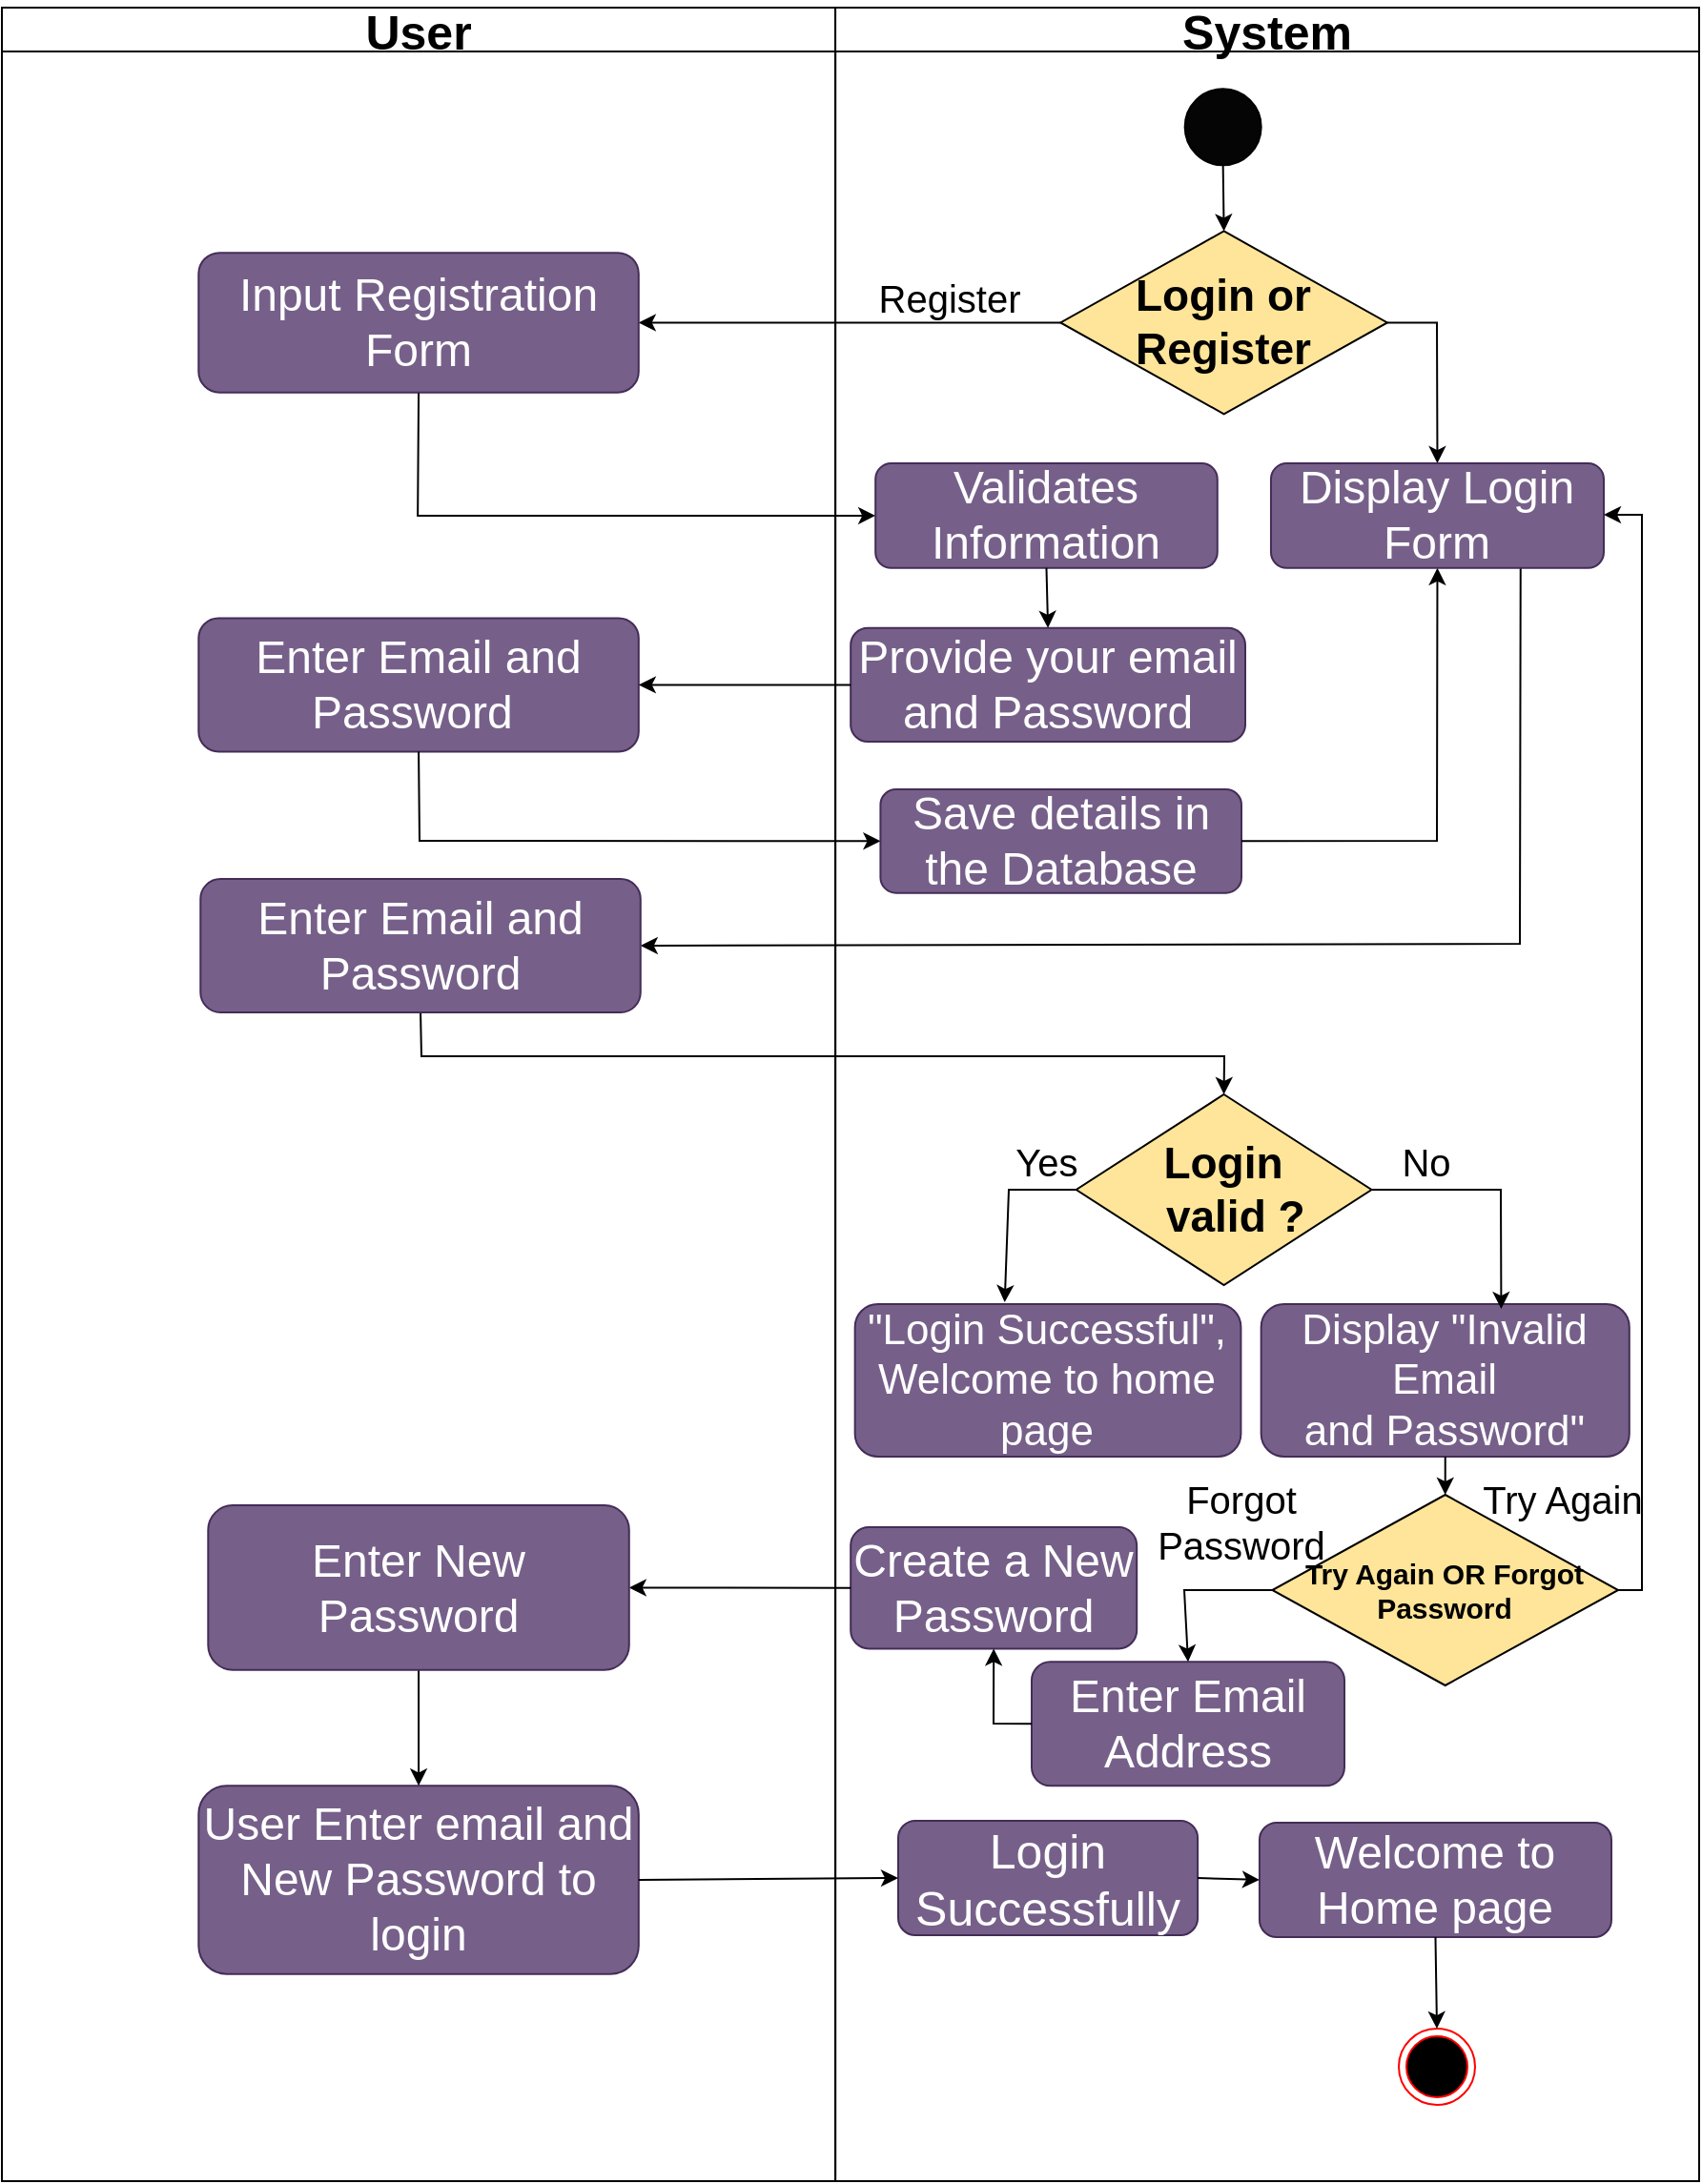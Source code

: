 <mxfile version="22.0.2" type="device">
  <diagram name="Page-1" id="6QnPKunHWWTYDzPAlQC8">
    <mxGraphModel dx="1313" dy="776" grid="1" gridSize="10" guides="1" tooltips="1" connect="1" arrows="1" fold="1" page="1" pageScale="1" pageWidth="1100" pageHeight="850" math="0" shadow="0">
      <root>
        <mxCell id="0" />
        <mxCell id="1" parent="0" />
        <mxCell id="0F25xtsy0Oq9jyW9tQAI-15" value="" style="group;fontSize=25;" parent="1" vertex="1" connectable="0">
          <mxGeometry x="170" y="53" width="890" height="1140" as="geometry" />
        </mxCell>
        <mxCell id="0F25xtsy0Oq9jyW9tQAI-1" value="" style="rounded=0;whiteSpace=wrap;html=1;" parent="0F25xtsy0Oq9jyW9tQAI-15" vertex="1">
          <mxGeometry width="890" height="1140" as="geometry" />
        </mxCell>
        <mxCell id="0F25xtsy0Oq9jyW9tQAI-13" value="&lt;font style=&quot;font-size: 25px;&quot;&gt;User&lt;/font&gt;" style="swimlane;whiteSpace=wrap;html=1;startSize=23;fontSize=25;" parent="0F25xtsy0Oq9jyW9tQAI-15" vertex="1">
          <mxGeometry width="437.05" height="1140" as="geometry" />
        </mxCell>
        <mxCell id="0F25xtsy0Oq9jyW9tQAI-32" value="Enter Email and Password&amp;nbsp;" style="rounded=1;whiteSpace=wrap;html=1;fontSize=24;fillColor=#76608a;fontColor=#ffffff;strokeColor=#432D57;" parent="0F25xtsy0Oq9jyW9tQAI-13" vertex="1">
          <mxGeometry x="103.16" y="320.19" width="230.74" height="70" as="geometry" />
        </mxCell>
        <mxCell id="0F25xtsy0Oq9jyW9tQAI-14" value="&lt;font style=&quot;font-size: 25px;&quot;&gt;System&lt;/font&gt;" style="swimlane;whiteSpace=wrap;html=1;fontSize=25;" parent="0F25xtsy0Oq9jyW9tQAI-15" vertex="1">
          <mxGeometry x="437.05" width="452.95" height="1140" as="geometry" />
        </mxCell>
        <mxCell id="0F25xtsy0Oq9jyW9tQAI-16" value="" style="ellipse;whiteSpace=wrap;html=1;aspect=fixed;fillColor=#050505;fontSize=18;" parent="0F25xtsy0Oq9jyW9tQAI-14" vertex="1">
          <mxGeometry x="183.279" y="42.632" width="40" height="40" as="geometry" />
        </mxCell>
        <mxCell id="0F25xtsy0Oq9jyW9tQAI-67" value="No" style="text;html=1;strokeColor=none;fillColor=none;align=center;verticalAlign=middle;whiteSpace=wrap;rounded=0;fontSize=20;" parent="0F25xtsy0Oq9jyW9tQAI-14" vertex="1">
          <mxGeometry x="280.3" y="590" width="60" height="30" as="geometry" />
        </mxCell>
        <mxCell id="0F25xtsy0Oq9jyW9tQAI-149" value="&lt;span style=&quot;font-size: 25px;&quot;&gt;Login Successfully&lt;/span&gt;" style="rounded=1;whiteSpace=wrap;html=1;fillColor=#76608a;fontColor=#ffffff;strokeColor=#432D57;fontSize=25;" parent="0F25xtsy0Oq9jyW9tQAI-14" vertex="1">
          <mxGeometry x="32.95" y="951" width="157.05" height="60" as="geometry" />
        </mxCell>
        <mxCell id="0F25xtsy0Oq9jyW9tQAI-151" value="" style="ellipse;html=1;shape=endState;fillColor=#000000;strokeColor=#ff0000;" parent="0F25xtsy0Oq9jyW9tQAI-14" vertex="1">
          <mxGeometry x="295.45" y="1060" width="40" height="40" as="geometry" />
        </mxCell>
        <mxCell id="0F25xtsy0Oq9jyW9tQAI-63" value="&lt;span style=&quot;font-size: 22px;&quot;&gt;Display &quot;Invalid Email &lt;br style=&quot;font-size: 22px;&quot;&gt;and Password&quot;&lt;/span&gt;" style="rounded=1;whiteSpace=wrap;html=1;fontSize=22;fillColor=#76608a;fontColor=#ffffff;strokeColor=#432D57;" parent="0F25xtsy0Oq9jyW9tQAI-14" vertex="1">
          <mxGeometry x="223.28" y="680" width="193.07" height="80" as="geometry" />
        </mxCell>
        <mxCell id="0F25xtsy0Oq9jyW9tQAI-62" value="&lt;span style=&quot;font-size: 22px;&quot;&gt;&quot;Login Successful&quot;, Welcome to home page&lt;/span&gt;" style="rounded=1;whiteSpace=wrap;html=1;fontSize=22;fillColor=#76608a;fontColor=#ffffff;strokeColor=#432D57;" parent="0F25xtsy0Oq9jyW9tQAI-14" vertex="1">
          <mxGeometry x="10.28" y="680" width="202.38" height="80" as="geometry" />
        </mxCell>
        <mxCell id="0F25xtsy0Oq9jyW9tQAI-159" value="Forgot Password" style="text;html=1;strokeColor=none;fillColor=none;align=center;verticalAlign=middle;whiteSpace=wrap;rounded=0;fontSize=20;" parent="0F25xtsy0Oq9jyW9tQAI-14" vertex="1">
          <mxGeometry x="183.28" y="779" width="60" height="30" as="geometry" />
        </mxCell>
        <mxCell id="0F25xtsy0Oq9jyW9tQAI-22" value="" style="endArrow=classic;html=1;rounded=0;exitX=0;exitY=0.5;exitDx=0;exitDy=0;" parent="0F25xtsy0Oq9jyW9tQAI-15" source="0F25xtsy0Oq9jyW9tQAI-20" target="0F25xtsy0Oq9jyW9tQAI-23" edge="1">
          <mxGeometry width="50" height="50" relative="1" as="geometry">
            <mxPoint x="211.475" y="319.737" as="sourcePoint" />
            <mxPoint x="281.967" y="266.447" as="targetPoint" />
          </mxGeometry>
        </mxCell>
        <mxCell id="0F25xtsy0Oq9jyW9tQAI-20" value="&lt;font style=&quot;font-size: 23px;&quot;&gt;Login or &lt;br style=&quot;font-size: 23px;&quot;&gt;Register&lt;/font&gt;" style="rhombus;whiteSpace=wrap;html=1;fillColor=#FFE599;fontStyle=1;fontSize=23;" parent="0F25xtsy0Oq9jyW9tQAI-15" vertex="1">
          <mxGeometry x="555.12" y="117.237" width="171.365" height="95.921" as="geometry" />
        </mxCell>
        <mxCell id="0F25xtsy0Oq9jyW9tQAI-18" value="" style="endArrow=classic;html=1;rounded=0;exitX=0.5;exitY=1;exitDx=0;exitDy=0;entryX=0.5;entryY=0;entryDx=0;entryDy=0;" parent="0F25xtsy0Oq9jyW9tQAI-15" source="0F25xtsy0Oq9jyW9tQAI-16" target="0F25xtsy0Oq9jyW9tQAI-20" edge="1">
          <mxGeometry width="50" height="50" relative="1" as="geometry">
            <mxPoint x="197.377" y="373.026" as="sourcePoint" />
            <mxPoint x="627.377" y="127.895" as="targetPoint" />
          </mxGeometry>
        </mxCell>
        <mxCell id="0F25xtsy0Oq9jyW9tQAI-27" value="&lt;font style=&quot;font-size: 24px;&quot;&gt;Validates Information&lt;/font&gt;" style="rounded=1;whiteSpace=wrap;html=1;fontSize=24;fillColor=#76608a;fontColor=#ffffff;strokeColor=#432D57;" parent="0F25xtsy0Oq9jyW9tQAI-15" vertex="1">
          <mxGeometry x="458.09" y="239.01" width="179.29" height="54.87" as="geometry" />
        </mxCell>
        <mxCell id="0F25xtsy0Oq9jyW9tQAI-28" value="" style="endArrow=classic;html=1;rounded=0;exitX=1;exitY=0.5;exitDx=0;exitDy=0;entryX=0.5;entryY=0;entryDx=0;entryDy=0;" parent="0F25xtsy0Oq9jyW9tQAI-15" source="0F25xtsy0Oq9jyW9tQAI-20" target="0F25xtsy0Oq9jyW9tQAI-26" edge="1">
          <mxGeometry width="50" height="50" relative="1" as="geometry">
            <mxPoint x="399.286" y="266.447" as="sourcePoint" />
            <mxPoint x="450.476" y="213.158" as="targetPoint" />
            <Array as="points">
              <mxPoint x="752.5" y="165.197" />
            </Array>
          </mxGeometry>
        </mxCell>
        <mxCell id="0F25xtsy0Oq9jyW9tQAI-29" value="" style="endArrow=classic;html=1;rounded=0;exitX=0.5;exitY=1;exitDx=0;exitDy=0;entryX=0;entryY=0.5;entryDx=0;entryDy=0;" parent="0F25xtsy0Oq9jyW9tQAI-15" source="0F25xtsy0Oq9jyW9tQAI-23" target="0F25xtsy0Oq9jyW9tQAI-27" edge="1">
          <mxGeometry width="50" height="50" relative="1" as="geometry">
            <mxPoint x="399.286" y="266.447" as="sourcePoint" />
            <mxPoint x="450.476" y="213.158" as="targetPoint" />
            <Array as="points">
              <mxPoint x="218.071" y="266.447" />
            </Array>
          </mxGeometry>
        </mxCell>
        <mxCell id="0F25xtsy0Oq9jyW9tQAI-30" value="&lt;span style=&quot;font-size: 24px;&quot;&gt;Provide your email and Password&lt;/span&gt;" style="rounded=1;whiteSpace=wrap;html=1;fontSize=24;fillColor=#76608a;fontColor=#ffffff;strokeColor=#432D57;" parent="0F25xtsy0Oq9jyW9tQAI-15" vertex="1">
          <mxGeometry x="445.09" y="325.39" width="206.91" height="59.61" as="geometry" />
        </mxCell>
        <mxCell id="0F25xtsy0Oq9jyW9tQAI-33" value="" style="endArrow=classic;html=1;rounded=0;exitX=0;exitY=0.5;exitDx=0;exitDy=0;entryX=1;entryY=0.5;entryDx=0;entryDy=0;" parent="0F25xtsy0Oq9jyW9tQAI-15" source="0F25xtsy0Oq9jyW9tQAI-30" target="0F25xtsy0Oq9jyW9tQAI-32" edge="1">
          <mxGeometry width="50" height="50" relative="1" as="geometry">
            <mxPoint x="399.286" y="266.447" as="sourcePoint" />
            <mxPoint x="450.476" y="213.158" as="targetPoint" />
          </mxGeometry>
        </mxCell>
        <mxCell id="0F25xtsy0Oq9jyW9tQAI-34" value="&lt;span style=&quot;font-size: 24px;&quot;&gt;Save details in the Database&lt;/span&gt;" style="rounded=1;whiteSpace=wrap;html=1;fontSize=24;fillColor=#76608a;fontColor=#ffffff;strokeColor=#432D57;" parent="0F25xtsy0Oq9jyW9tQAI-15" vertex="1">
          <mxGeometry x="460.71" y="410" width="189.29" height="54.34" as="geometry" />
        </mxCell>
        <mxCell id="0F25xtsy0Oq9jyW9tQAI-35" value="" style="endArrow=classic;html=1;rounded=0;exitX=1;exitY=0.5;exitDx=0;exitDy=0;entryX=0.5;entryY=1;entryDx=0;entryDy=0;" parent="0F25xtsy0Oq9jyW9tQAI-15" source="0F25xtsy0Oq9jyW9tQAI-34" target="0F25xtsy0Oq9jyW9tQAI-26" edge="1">
          <mxGeometry width="50" height="50" relative="1" as="geometry">
            <mxPoint x="399.286" y="266.447" as="sourcePoint" />
            <mxPoint x="450.476" y="213.158" as="targetPoint" />
            <Array as="points">
              <mxPoint x="752.5" y="436.974" />
            </Array>
          </mxGeometry>
        </mxCell>
        <mxCell id="0F25xtsy0Oq9jyW9tQAI-38" value="" style="endArrow=classic;html=1;rounded=0;exitX=0.75;exitY=1;exitDx=0;exitDy=0;entryX=1;entryY=0.5;entryDx=0;entryDy=0;" parent="0F25xtsy0Oq9jyW9tQAI-15" source="0F25xtsy0Oq9jyW9tQAI-26" target="0F25xtsy0Oq9jyW9tQAI-36" edge="1">
          <mxGeometry width="50" height="50" relative="1" as="geometry">
            <mxPoint x="737.143" y="175.855" as="sourcePoint" />
            <mxPoint x="762.738" y="255.789" as="targetPoint" />
            <Array as="points">
              <mxPoint x="796" y="491" />
            </Array>
          </mxGeometry>
        </mxCell>
        <mxCell id="0F25xtsy0Oq9jyW9tQAI-26" value="&lt;font style=&quot;font-size: 24px;&quot;&gt;Display Login Form&lt;/font&gt;" style="rounded=1;whiteSpace=wrap;html=1;fontSize=24;fillColor=#76608a;fontColor=#ffffff;strokeColor=#432D57;" parent="0F25xtsy0Oq9jyW9tQAI-15" vertex="1">
          <mxGeometry x="665.48" y="239.01" width="174.52" height="54.87" as="geometry" />
        </mxCell>
        <mxCell id="0F25xtsy0Oq9jyW9tQAI-61" value="" style="endArrow=classic;html=1;rounded=0;exitX=0.5;exitY=1;exitDx=0;exitDy=0;entryX=0.5;entryY=0;entryDx=0;entryDy=0;" parent="0F25xtsy0Oq9jyW9tQAI-15" source="0F25xtsy0Oq9jyW9tQAI-36" target="0F25xtsy0Oq9jyW9tQAI-60" edge="1">
          <mxGeometry width="50" height="50" relative="1" as="geometry">
            <mxPoint x="390" y="530" as="sourcePoint" />
            <mxPoint x="440" y="480" as="targetPoint" />
            <Array as="points">
              <mxPoint x="220" y="550" />
              <mxPoint x="641" y="550" />
            </Array>
          </mxGeometry>
        </mxCell>
        <mxCell id="0F25xtsy0Oq9jyW9tQAI-60" value="&lt;span style=&quot;font-size: 23px;&quot;&gt;Login &lt;br&gt;&amp;nbsp; valid ?&lt;/span&gt;" style="rhombus;whiteSpace=wrap;html=1;fillColor=#FFE599;fontStyle=1;fontSize=23;" parent="0F25xtsy0Oq9jyW9tQAI-15" vertex="1">
          <mxGeometry x="563.36" y="570" width="154.88" height="100" as="geometry" />
        </mxCell>
        <mxCell id="0F25xtsy0Oq9jyW9tQAI-64" value="" style="endArrow=classic;html=1;rounded=0;exitX=0;exitY=0.5;exitDx=0;exitDy=0;entryX=0.388;entryY=-0.012;entryDx=0;entryDy=0;entryPerimeter=0;" parent="0F25xtsy0Oq9jyW9tQAI-15" source="0F25xtsy0Oq9jyW9tQAI-60" target="0F25xtsy0Oq9jyW9tQAI-62" edge="1">
          <mxGeometry width="50" height="50" relative="1" as="geometry">
            <mxPoint x="390" y="650" as="sourcePoint" />
            <mxPoint x="440" y="600" as="targetPoint" />
            <Array as="points">
              <mxPoint x="528" y="620" />
            </Array>
          </mxGeometry>
        </mxCell>
        <mxCell id="0F25xtsy0Oq9jyW9tQAI-65" value="" style="endArrow=classic;html=1;rounded=0;exitX=1;exitY=0.5;exitDx=0;exitDy=0;entryX=0.652;entryY=0.032;entryDx=0;entryDy=0;entryPerimeter=0;" parent="0F25xtsy0Oq9jyW9tQAI-15" source="0F25xtsy0Oq9jyW9tQAI-60" target="0F25xtsy0Oq9jyW9tQAI-63" edge="1">
          <mxGeometry width="50" height="50" relative="1" as="geometry">
            <mxPoint x="390" y="720" as="sourcePoint" />
            <mxPoint x="440" y="670" as="targetPoint" />
            <Array as="points">
              <mxPoint x="786" y="620" />
            </Array>
          </mxGeometry>
        </mxCell>
        <mxCell id="0F25xtsy0Oq9jyW9tQAI-66" value="Yes" style="text;html=1;strokeColor=none;fillColor=none;align=center;verticalAlign=middle;whiteSpace=wrap;rounded=0;fontSize=20;" parent="0F25xtsy0Oq9jyW9tQAI-15" vertex="1">
          <mxGeometry x="517.74" y="590" width="60" height="30" as="geometry" />
        </mxCell>
        <mxCell id="0F25xtsy0Oq9jyW9tQAI-73" value="" style="endArrow=classic;html=1;rounded=0;exitX=1;exitY=0.5;exitDx=0;exitDy=0;" parent="0F25xtsy0Oq9jyW9tQAI-15" edge="1">
          <mxGeometry width="50" height="50" relative="1" as="geometry">
            <mxPoint x="833.03" y="830" as="sourcePoint" />
            <mxPoint x="840" y="266" as="targetPoint" />
            <Array as="points">
              <mxPoint x="860" y="830" />
              <mxPoint x="860" y="266" />
            </Array>
          </mxGeometry>
        </mxCell>
        <mxCell id="0F25xtsy0Oq9jyW9tQAI-106" value="&lt;span style=&quot;font-size: 24px;&quot;&gt;Enter Email Address&lt;/span&gt;" style="rounded=1;whiteSpace=wrap;html=1;fillColor=#76608a;fontColor=#ffffff;strokeColor=#432D57;fontSize=24;" parent="0F25xtsy0Oq9jyW9tQAI-15" vertex="1">
          <mxGeometry x="540" y="867.66" width="164" height="65" as="geometry" />
        </mxCell>
        <mxCell id="0F25xtsy0Oq9jyW9tQAI-107" value="" style="endArrow=classic;html=1;rounded=0;exitX=0;exitY=0.5;exitDx=0;exitDy=0;entryX=0.5;entryY=0;entryDx=0;entryDy=0;" parent="0F25xtsy0Oq9jyW9tQAI-15" source="0F25xtsy0Oq9jyW9tQAI-71" target="0F25xtsy0Oq9jyW9tQAI-106" edge="1">
          <mxGeometry width="50" height="50" relative="1" as="geometry">
            <mxPoint x="390" y="760" as="sourcePoint" />
            <mxPoint x="440" y="710" as="targetPoint" />
            <Array as="points">
              <mxPoint x="620" y="830" />
            </Array>
          </mxGeometry>
        </mxCell>
        <mxCell id="0F25xtsy0Oq9jyW9tQAI-108" value="&lt;span style=&quot;font-size: 24px;&quot;&gt;Create a New Password&lt;/span&gt;" style="rounded=1;whiteSpace=wrap;html=1;fillColor=#76608a;fontColor=#ffffff;strokeColor=#432D57;fontSize=24;" parent="0F25xtsy0Oq9jyW9tQAI-15" vertex="1">
          <mxGeometry x="445.09" y="797" width="150" height="63.69" as="geometry" />
        </mxCell>
        <mxCell id="0F25xtsy0Oq9jyW9tQAI-109" value="" style="endArrow=classic;html=1;rounded=0;exitX=0;exitY=0.5;exitDx=0;exitDy=0;entryX=0.5;entryY=1;entryDx=0;entryDy=0;" parent="0F25xtsy0Oq9jyW9tQAI-15" source="0F25xtsy0Oq9jyW9tQAI-106" target="0F25xtsy0Oq9jyW9tQAI-108" edge="1">
          <mxGeometry width="50" height="50" relative="1" as="geometry">
            <mxPoint x="667" y="840" as="sourcePoint" />
            <mxPoint x="631" y="890" as="targetPoint" />
            <Array as="points">
              <mxPoint x="520" y="900" />
            </Array>
          </mxGeometry>
        </mxCell>
        <mxCell id="0F25xtsy0Oq9jyW9tQAI-148" value="User Enter email and New Password to login" style="rounded=1;whiteSpace=wrap;html=1;fontSize=24;fillColor=#76608a;fontColor=#ffffff;strokeColor=#432D57;" parent="0F25xtsy0Oq9jyW9tQAI-15" vertex="1">
          <mxGeometry x="103.16" y="932.66" width="230.74" height="98.68" as="geometry" />
        </mxCell>
        <mxCell id="0F25xtsy0Oq9jyW9tQAI-150" value="&lt;span style=&quot;font-size: 24px;&quot;&gt;Welcome to Home page&lt;/span&gt;" style="rounded=1;whiteSpace=wrap;html=1;fillColor=#76608a;fontColor=#ffffff;strokeColor=#432D57;fontSize=24;" parent="0F25xtsy0Oq9jyW9tQAI-15" vertex="1">
          <mxGeometry x="659.47" y="952.01" width="184.53" height="59.99" as="geometry" />
        </mxCell>
        <mxCell id="0F25xtsy0Oq9jyW9tQAI-153" value="" style="endArrow=classic;html=1;rounded=0;exitX=0.5;exitY=1;exitDx=0;exitDy=0;entryX=0.5;entryY=0;entryDx=0;entryDy=0;" parent="0F25xtsy0Oq9jyW9tQAI-15" source="0F25xtsy0Oq9jyW9tQAI-150" target="0F25xtsy0Oq9jyW9tQAI-151" edge="1">
          <mxGeometry width="50" height="50" relative="1" as="geometry">
            <mxPoint x="390" y="1000" as="sourcePoint" />
            <mxPoint x="440" y="950" as="targetPoint" />
          </mxGeometry>
        </mxCell>
        <mxCell id="0F25xtsy0Oq9jyW9tQAI-154" value="" style="endArrow=classic;html=1;rounded=0;entryX=1;entryY=0.5;entryDx=0;entryDy=0;exitX=0;exitY=0.5;exitDx=0;exitDy=0;" parent="0F25xtsy0Oq9jyW9tQAI-15" source="0F25xtsy0Oq9jyW9tQAI-108" target="0F25xtsy0Oq9jyW9tQAI-147" edge="1">
          <mxGeometry width="50" height="50" relative="1" as="geometry">
            <mxPoint x="390" y="880" as="sourcePoint" />
            <mxPoint x="440" y="830" as="targetPoint" />
          </mxGeometry>
        </mxCell>
        <mxCell id="0F25xtsy0Oq9jyW9tQAI-155" value="" style="endArrow=classic;html=1;rounded=0;entryX=0.5;entryY=0;entryDx=0;entryDy=0;exitX=0.5;exitY=1;exitDx=0;exitDy=0;" parent="0F25xtsy0Oq9jyW9tQAI-15" source="0F25xtsy0Oq9jyW9tQAI-147" target="0F25xtsy0Oq9jyW9tQAI-148" edge="1">
          <mxGeometry width="50" height="50" relative="1" as="geometry">
            <mxPoint x="460" y="840" as="sourcePoint" />
            <mxPoint x="338" y="839" as="targetPoint" />
          </mxGeometry>
        </mxCell>
        <mxCell id="0F25xtsy0Oq9jyW9tQAI-156" value="" style="endArrow=classic;html=1;rounded=0;entryX=0;entryY=0.5;entryDx=0;entryDy=0;exitX=1;exitY=0.5;exitDx=0;exitDy=0;" parent="0F25xtsy0Oq9jyW9tQAI-15" source="0F25xtsy0Oq9jyW9tQAI-148" target="0F25xtsy0Oq9jyW9tQAI-149" edge="1">
          <mxGeometry width="50" height="50" relative="1" as="geometry">
            <mxPoint x="229" y="860" as="sourcePoint" />
            <mxPoint x="229" y="970" as="targetPoint" />
          </mxGeometry>
        </mxCell>
        <mxCell id="0F25xtsy0Oq9jyW9tQAI-157" value="" style="endArrow=classic;html=1;rounded=0;entryX=0;entryY=0.5;entryDx=0;entryDy=0;exitX=1;exitY=0.5;exitDx=0;exitDy=0;" parent="0F25xtsy0Oq9jyW9tQAI-15" source="0F25xtsy0Oq9jyW9tQAI-149" target="0F25xtsy0Oq9jyW9tQAI-150" edge="1">
          <mxGeometry width="50" height="50" relative="1" as="geometry">
            <mxPoint x="338" y="991" as="sourcePoint" />
            <mxPoint x="480" y="990" as="targetPoint" />
          </mxGeometry>
        </mxCell>
        <mxCell id="0F25xtsy0Oq9jyW9tQAI-160" value="" style="endArrow=classic;html=1;rounded=0;exitX=0.5;exitY=1;exitDx=0;exitDy=0;entryX=0.5;entryY=0;entryDx=0;entryDy=0;" parent="0F25xtsy0Oq9jyW9tQAI-15" source="0F25xtsy0Oq9jyW9tQAI-27" target="0F25xtsy0Oq9jyW9tQAI-30" edge="1">
          <mxGeometry width="50" height="50" relative="1" as="geometry">
            <mxPoint x="300" y="360" as="sourcePoint" />
            <mxPoint x="350" y="310" as="targetPoint" />
          </mxGeometry>
        </mxCell>
        <mxCell id="-nsHaBJH_qSOS38vNcok-1" value="" style="endArrow=classic;html=1;rounded=0;exitX=0.5;exitY=1;exitDx=0;exitDy=0;entryX=0;entryY=0.5;entryDx=0;entryDy=0;" parent="0F25xtsy0Oq9jyW9tQAI-15" source="0F25xtsy0Oq9jyW9tQAI-32" target="0F25xtsy0Oq9jyW9tQAI-34" edge="1">
          <mxGeometry width="50" height="50" relative="1" as="geometry">
            <mxPoint x="430" y="410" as="sourcePoint" />
            <mxPoint x="480" y="360" as="targetPoint" />
            <Array as="points">
              <mxPoint x="219" y="437" />
            </Array>
          </mxGeometry>
        </mxCell>
        <mxCell id="0F25xtsy0Oq9jyW9tQAI-23" value="Input Registration Form" style="rounded=1;whiteSpace=wrap;html=1;fontSize=24;fillColor=#76608a;fontColor=#ffffff;strokeColor=#432D57;" parent="0F25xtsy0Oq9jyW9tQAI-15" vertex="1">
          <mxGeometry x="103.15" y="128.57" width="230.74" height="73.26" as="geometry" />
        </mxCell>
        <mxCell id="0F25xtsy0Oq9jyW9tQAI-36" value="Enter Email and Password" style="rounded=1;whiteSpace=wrap;html=1;fontSize=24;fillColor=#76608a;fontColor=#ffffff;strokeColor=#432D57;" parent="0F25xtsy0Oq9jyW9tQAI-15" vertex="1">
          <mxGeometry x="104.15" y="457" width="230.74" height="70" as="geometry" />
        </mxCell>
        <mxCell id="0F25xtsy0Oq9jyW9tQAI-24" value="Register" style="text;html=1;strokeColor=none;fillColor=none;align=center;verticalAlign=middle;whiteSpace=wrap;rounded=0;fontSize=20;" parent="0F25xtsy0Oq9jyW9tQAI-15" vertex="1">
          <mxGeometry x="439.22" y="117.24" width="115.9" height="70" as="geometry" />
        </mxCell>
        <mxCell id="0F25xtsy0Oq9jyW9tQAI-158" value="Try Again" style="text;html=1;strokeColor=none;fillColor=none;align=center;verticalAlign=middle;whiteSpace=wrap;rounded=0;fontSize=20;" parent="0F25xtsy0Oq9jyW9tQAI-15" vertex="1">
          <mxGeometry x="770" y="767" width="97.05" height="30" as="geometry" />
        </mxCell>
        <mxCell id="0F25xtsy0Oq9jyW9tQAI-71" value="&lt;font style=&quot;font-size: 15px;&quot;&gt;Try Again OR Forgot Password&lt;/font&gt;" style="rhombus;whiteSpace=wrap;html=1;fontSize=15;fillColor=#FFE599;fontStyle=1" parent="0F25xtsy0Oq9jyW9tQAI-15" vertex="1">
          <mxGeometry x="666.18" y="780" width="181.37" height="100" as="geometry" />
        </mxCell>
        <mxCell id="0F25xtsy0Oq9jyW9tQAI-72" value="" style="endArrow=classic;html=1;rounded=0;exitX=0.5;exitY=1;exitDx=0;exitDy=0;entryX=0.5;entryY=0;entryDx=0;entryDy=0;" parent="0F25xtsy0Oq9jyW9tQAI-15" source="0F25xtsy0Oq9jyW9tQAI-63" target="0F25xtsy0Oq9jyW9tQAI-71" edge="1">
          <mxGeometry width="50" height="50" relative="1" as="geometry">
            <mxPoint x="390" y="720" as="sourcePoint" />
            <mxPoint x="440" y="670" as="targetPoint" />
          </mxGeometry>
        </mxCell>
        <mxCell id="0F25xtsy0Oq9jyW9tQAI-147" value="Enter New Password" style="rounded=1;whiteSpace=wrap;html=1;fontSize=24;fillColor=#76608a;fontColor=#ffffff;strokeColor=#432D57;" parent="0F25xtsy0Oq9jyW9tQAI-15" vertex="1">
          <mxGeometry x="108.15" y="785.53" width="220.74" height="86.32" as="geometry" />
        </mxCell>
      </root>
    </mxGraphModel>
  </diagram>
</mxfile>
